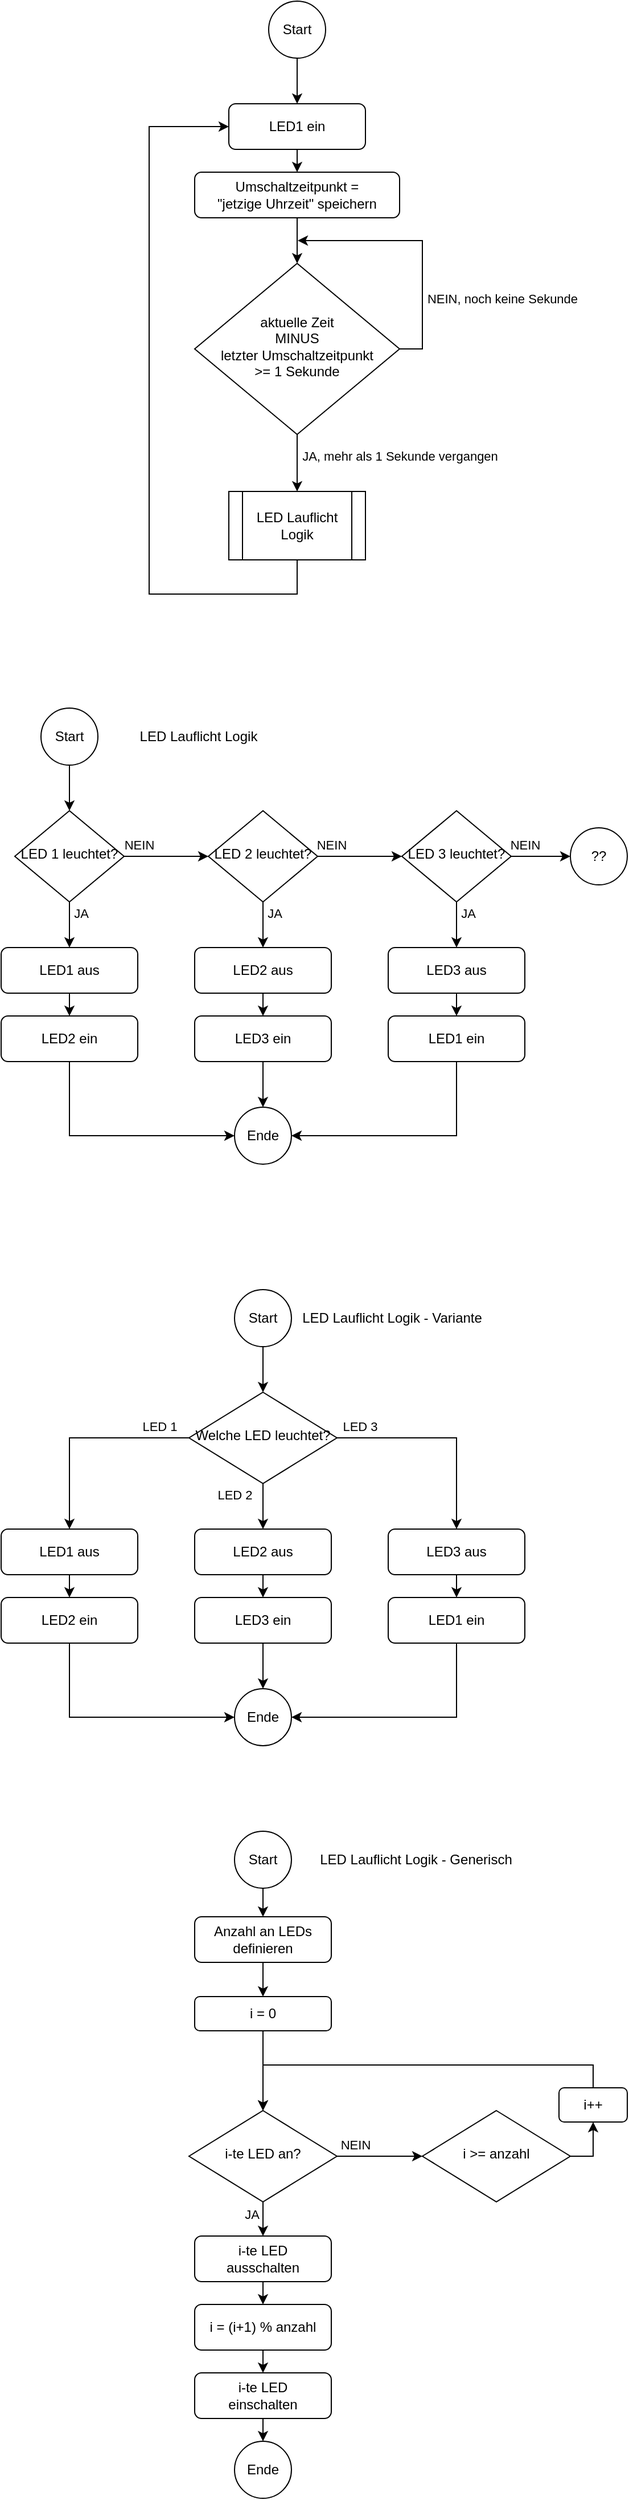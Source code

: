<mxfile version="24.8.6">
  <diagram name="Seite-1" id="oB4hozLXSSNf5-GIPdyU">
    <mxGraphModel dx="2049" dy="2406" grid="1" gridSize="10" guides="1" tooltips="1" connect="1" arrows="1" fold="1" page="1" pageScale="1" pageWidth="827" pageHeight="1169" math="0" shadow="0">
      <root>
        <mxCell id="0" />
        <mxCell id="1" parent="0" />
        <mxCell id="riDQc-6kMv-W7WrPYHvN-23" style="edgeStyle=orthogonalEdgeStyle;rounded=0;orthogonalLoop=1;jettySize=auto;html=1;exitX=0.5;exitY=1;exitDx=0;exitDy=0;entryX=0.5;entryY=0;entryDx=0;entryDy=0;" parent="1" source="riDQc-6kMv-W7WrPYHvN-2" target="riDQc-6kMv-W7WrPYHvN-13" edge="1">
          <mxGeometry relative="1" as="geometry" />
        </mxCell>
        <mxCell id="riDQc-6kMv-W7WrPYHvN-2" value="LED1 ein" style="rounded=1;whiteSpace=wrap;html=1;fontSize=12;glass=0;strokeWidth=1;shadow=0;" parent="1" vertex="1">
          <mxGeometry x="350" y="-990" width="120" height="40" as="geometry" />
        </mxCell>
        <mxCell id="riDQc-6kMv-W7WrPYHvN-20" style="edgeStyle=orthogonalEdgeStyle;rounded=0;orthogonalLoop=1;jettySize=auto;html=1;exitX=1;exitY=0.5;exitDx=0;exitDy=0;" parent="1" source="riDQc-6kMv-W7WrPYHvN-6" edge="1">
          <mxGeometry relative="1" as="geometry">
            <mxPoint x="410" y="-870" as="targetPoint" />
          </mxGeometry>
        </mxCell>
        <mxCell id="riDQc-6kMv-W7WrPYHvN-21" value="NEIN, noch keine Sekunde" style="edgeLabel;html=1;align=center;verticalAlign=middle;resizable=0;points=[];" parent="riDQc-6kMv-W7WrPYHvN-20" vertex="1" connectable="0">
          <mxGeometry x="-0.684" y="-2" relative="1" as="geometry">
            <mxPoint x="68" y="-29" as="offset" />
          </mxGeometry>
        </mxCell>
        <mxCell id="riDQc-6kMv-W7WrPYHvN-6" value="aktuelle Zeit&lt;br&gt;MINUS&lt;br&gt;letzter Umschaltzeitpunkt&lt;br&gt;&amp;gt;= 1 Sekunde" style="rhombus;whiteSpace=wrap;html=1;shadow=0;fontFamily=Helvetica;fontSize=12;align=center;strokeWidth=1;spacing=6;spacingTop=-4;" parent="1" vertex="1">
          <mxGeometry x="320" y="-850" width="180" height="150" as="geometry" />
        </mxCell>
        <mxCell id="riDQc-6kMv-W7WrPYHvN-7" style="edgeStyle=orthogonalEdgeStyle;rounded=0;orthogonalLoop=1;jettySize=auto;html=1;exitX=0.5;exitY=1;exitDx=0;exitDy=0;entryX=0;entryY=0.5;entryDx=0;entryDy=0;" parent="1" source="GBu4zQITVwEYJHnb42AD-1" target="riDQc-6kMv-W7WrPYHvN-2" edge="1">
          <mxGeometry relative="1" as="geometry">
            <Array as="points">
              <mxPoint x="410" y="-560" />
              <mxPoint x="280" y="-560" />
              <mxPoint x="280" y="-970" />
            </Array>
            <mxPoint x="410" y="-610" as="sourcePoint" />
          </mxGeometry>
        </mxCell>
        <mxCell id="riDQc-6kMv-W7WrPYHvN-12" style="edgeStyle=orthogonalEdgeStyle;rounded=0;orthogonalLoop=1;jettySize=auto;html=1;exitX=0.5;exitY=1;exitDx=0;exitDy=0;entryX=0.5;entryY=0;entryDx=0;entryDy=0;" parent="1" source="riDQc-6kMv-W7WrPYHvN-13" target="riDQc-6kMv-W7WrPYHvN-6" edge="1">
          <mxGeometry relative="1" as="geometry" />
        </mxCell>
        <mxCell id="riDQc-6kMv-W7WrPYHvN-13" value="Umschaltzeitpunkt =&lt;br&gt;&quot;jetzige Uhrzeit&quot; speichern" style="rounded=1;whiteSpace=wrap;html=1;fontSize=12;glass=0;strokeWidth=1;shadow=0;" parent="1" vertex="1">
          <mxGeometry x="320" y="-930" width="180" height="40" as="geometry" />
        </mxCell>
        <mxCell id="riDQc-6kMv-W7WrPYHvN-14" style="edgeStyle=orthogonalEdgeStyle;rounded=0;orthogonalLoop=1;jettySize=auto;html=1;exitX=0.5;exitY=1;exitDx=0;exitDy=0;entryX=0.5;entryY=0;entryDx=0;entryDy=0;" parent="1" source="riDQc-6kMv-W7WrPYHvN-15" target="riDQc-6kMv-W7WrPYHvN-2" edge="1">
          <mxGeometry relative="1" as="geometry" />
        </mxCell>
        <mxCell id="riDQc-6kMv-W7WrPYHvN-15" value="&lt;div&gt;Start&lt;/div&gt;" style="ellipse;whiteSpace=wrap;html=1;" parent="1" vertex="1">
          <mxGeometry x="385" y="-1080" width="50" height="50" as="geometry" />
        </mxCell>
        <mxCell id="riDQc-6kMv-W7WrPYHvN-19" value="" style="endArrow=classic;html=1;rounded=0;exitX=0.5;exitY=1;exitDx=0;exitDy=0;entryX=0.5;entryY=0;entryDx=0;entryDy=0;" parent="1" source="riDQc-6kMv-W7WrPYHvN-6" target="GBu4zQITVwEYJHnb42AD-1" edge="1">
          <mxGeometry width="50" height="50" relative="1" as="geometry">
            <mxPoint x="520" y="-670" as="sourcePoint" />
            <mxPoint x="410" y="-650" as="targetPoint" />
          </mxGeometry>
        </mxCell>
        <mxCell id="riDQc-6kMv-W7WrPYHvN-22" value="JA, mehr als 1 Sekunde vergangen" style="edgeLabel;html=1;align=center;verticalAlign=middle;resizable=0;points=[];" parent="riDQc-6kMv-W7WrPYHvN-19" vertex="1" connectable="0">
          <mxGeometry x="-0.244" y="-1" relative="1" as="geometry">
            <mxPoint x="91" as="offset" />
          </mxGeometry>
        </mxCell>
        <mxCell id="GBu4zQITVwEYJHnb42AD-1" value="LED Lauflicht Logik" style="shape=process;whiteSpace=wrap;html=1;backgroundOutline=1;" vertex="1" parent="1">
          <mxGeometry x="350" y="-650" width="120" height="60" as="geometry" />
        </mxCell>
        <mxCell id="GBu4zQITVwEYJHnb42AD-16" style="edgeStyle=orthogonalEdgeStyle;rounded=0;orthogonalLoop=1;jettySize=auto;html=1;exitX=0.5;exitY=1;exitDx=0;exitDy=0;entryX=0.5;entryY=0;entryDx=0;entryDy=0;" edge="1" parent="1" source="GBu4zQITVwEYJHnb42AD-4" target="GBu4zQITVwEYJHnb42AD-15">
          <mxGeometry relative="1" as="geometry" />
        </mxCell>
        <mxCell id="GBu4zQITVwEYJHnb42AD-4" value="LED1 aus" style="rounded=1;whiteSpace=wrap;html=1;fontSize=12;glass=0;strokeWidth=1;shadow=0;" vertex="1" parent="1">
          <mxGeometry x="150" y="-250" width="120" height="40" as="geometry" />
        </mxCell>
        <mxCell id="GBu4zQITVwEYJHnb42AD-30" style="edgeStyle=orthogonalEdgeStyle;rounded=0;orthogonalLoop=1;jettySize=auto;html=1;exitX=1;exitY=0.5;exitDx=0;exitDy=0;" edge="1" parent="1" source="GBu4zQITVwEYJHnb42AD-7" target="GBu4zQITVwEYJHnb42AD-20">
          <mxGeometry relative="1" as="geometry" />
        </mxCell>
        <mxCell id="GBu4zQITVwEYJHnb42AD-32" value="NEIN" style="edgeLabel;html=1;align=center;verticalAlign=middle;resizable=0;points=[];" vertex="1" connectable="0" parent="GBu4zQITVwEYJHnb42AD-30">
          <mxGeometry x="-0.692" y="1" relative="1" as="geometry">
            <mxPoint x="1" y="-9" as="offset" />
          </mxGeometry>
        </mxCell>
        <mxCell id="GBu4zQITVwEYJHnb42AD-7" value="LED 1 leuchtet?" style="rhombus;whiteSpace=wrap;html=1;shadow=0;fontFamily=Helvetica;fontSize=12;align=center;strokeWidth=1;spacing=6;spacingTop=-4;" vertex="1" parent="1">
          <mxGeometry x="162" y="-370" width="96" height="80" as="geometry" />
        </mxCell>
        <mxCell id="GBu4zQITVwEYJHnb42AD-17" style="edgeStyle=orthogonalEdgeStyle;rounded=0;orthogonalLoop=1;jettySize=auto;html=1;exitX=0.5;exitY=1;exitDx=0;exitDy=0;entryX=0.5;entryY=0;entryDx=0;entryDy=0;" edge="1" parent="1" source="GBu4zQITVwEYJHnb42AD-11" target="GBu4zQITVwEYJHnb42AD-7">
          <mxGeometry relative="1" as="geometry" />
        </mxCell>
        <mxCell id="GBu4zQITVwEYJHnb42AD-11" value="&lt;div&gt;Start&lt;/div&gt;" style="ellipse;whiteSpace=wrap;html=1;" vertex="1" parent="1">
          <mxGeometry x="185" y="-460" width="50" height="50" as="geometry" />
        </mxCell>
        <mxCell id="GBu4zQITVwEYJHnb42AD-12" value="" style="endArrow=classic;html=1;rounded=0;exitX=0.5;exitY=1;exitDx=0;exitDy=0;entryX=0.5;entryY=0;entryDx=0;entryDy=0;" edge="1" source="GBu4zQITVwEYJHnb42AD-7" parent="1" target="GBu4zQITVwEYJHnb42AD-4">
          <mxGeometry width="50" height="50" relative="1" as="geometry">
            <mxPoint x="320" y="-210" as="sourcePoint" />
            <mxPoint x="210" y="-250" as="targetPoint" />
          </mxGeometry>
        </mxCell>
        <mxCell id="GBu4zQITVwEYJHnb42AD-13" value="JA" style="edgeLabel;html=1;align=center;verticalAlign=middle;resizable=0;points=[];" vertex="1" connectable="0" parent="GBu4zQITVwEYJHnb42AD-12">
          <mxGeometry x="-0.244" y="-1" relative="1" as="geometry">
            <mxPoint x="11" y="-5" as="offset" />
          </mxGeometry>
        </mxCell>
        <mxCell id="GBu4zQITVwEYJHnb42AD-38" style="edgeStyle=orthogonalEdgeStyle;rounded=0;orthogonalLoop=1;jettySize=auto;html=1;exitX=0.5;exitY=1;exitDx=0;exitDy=0;entryX=0;entryY=0.5;entryDx=0;entryDy=0;" edge="1" parent="1" source="GBu4zQITVwEYJHnb42AD-15" target="GBu4zQITVwEYJHnb42AD-37">
          <mxGeometry relative="1" as="geometry" />
        </mxCell>
        <mxCell id="GBu4zQITVwEYJHnb42AD-15" value="LED2 ein" style="rounded=1;whiteSpace=wrap;html=1;fontSize=12;glass=0;strokeWidth=1;shadow=0;" vertex="1" parent="1">
          <mxGeometry x="150" y="-190" width="120" height="40" as="geometry" />
        </mxCell>
        <mxCell id="GBu4zQITVwEYJHnb42AD-18" style="edgeStyle=orthogonalEdgeStyle;rounded=0;orthogonalLoop=1;jettySize=auto;html=1;exitX=0.5;exitY=1;exitDx=0;exitDy=0;entryX=0.5;entryY=0;entryDx=0;entryDy=0;" edge="1" source="GBu4zQITVwEYJHnb42AD-19" target="GBu4zQITVwEYJHnb42AD-23" parent="1">
          <mxGeometry relative="1" as="geometry" />
        </mxCell>
        <mxCell id="GBu4zQITVwEYJHnb42AD-19" value="LED2 aus" style="rounded=1;whiteSpace=wrap;html=1;fontSize=12;glass=0;strokeWidth=1;shadow=0;" vertex="1" parent="1">
          <mxGeometry x="320" y="-250" width="120" height="40" as="geometry" />
        </mxCell>
        <mxCell id="GBu4zQITVwEYJHnb42AD-31" style="edgeStyle=orthogonalEdgeStyle;rounded=0;orthogonalLoop=1;jettySize=auto;html=1;exitX=1;exitY=0.5;exitDx=0;exitDy=0;entryX=0;entryY=0.5;entryDx=0;entryDy=0;" edge="1" parent="1" source="GBu4zQITVwEYJHnb42AD-20" target="GBu4zQITVwEYJHnb42AD-26">
          <mxGeometry relative="1" as="geometry" />
        </mxCell>
        <mxCell id="GBu4zQITVwEYJHnb42AD-33" value="NEIN" style="edgeLabel;html=1;align=center;verticalAlign=middle;resizable=0;points=[];" vertex="1" connectable="0" parent="GBu4zQITVwEYJHnb42AD-31">
          <mxGeometry x="-0.255" y="1" relative="1" as="geometry">
            <mxPoint x="-16" y="-9" as="offset" />
          </mxGeometry>
        </mxCell>
        <mxCell id="GBu4zQITVwEYJHnb42AD-20" value="LED 2 leuchtet?" style="rhombus;whiteSpace=wrap;html=1;shadow=0;fontFamily=Helvetica;fontSize=12;align=center;strokeWidth=1;spacing=6;spacingTop=-4;" vertex="1" parent="1">
          <mxGeometry x="332" y="-370" width="96" height="80" as="geometry" />
        </mxCell>
        <mxCell id="GBu4zQITVwEYJHnb42AD-21" value="" style="endArrow=classic;html=1;rounded=0;exitX=0.5;exitY=1;exitDx=0;exitDy=0;entryX=0.5;entryY=0;entryDx=0;entryDy=0;" edge="1" source="GBu4zQITVwEYJHnb42AD-20" target="GBu4zQITVwEYJHnb42AD-19" parent="1">
          <mxGeometry width="50" height="50" relative="1" as="geometry">
            <mxPoint x="490" y="-210" as="sourcePoint" />
            <mxPoint x="380" y="-250" as="targetPoint" />
          </mxGeometry>
        </mxCell>
        <mxCell id="GBu4zQITVwEYJHnb42AD-22" value="JA" style="edgeLabel;html=1;align=center;verticalAlign=middle;resizable=0;points=[];" vertex="1" connectable="0" parent="GBu4zQITVwEYJHnb42AD-21">
          <mxGeometry x="-0.244" y="-1" relative="1" as="geometry">
            <mxPoint x="11" y="-5" as="offset" />
          </mxGeometry>
        </mxCell>
        <mxCell id="GBu4zQITVwEYJHnb42AD-39" style="edgeStyle=orthogonalEdgeStyle;rounded=0;orthogonalLoop=1;jettySize=auto;html=1;exitX=0.5;exitY=1;exitDx=0;exitDy=0;entryX=0.5;entryY=0;entryDx=0;entryDy=0;" edge="1" parent="1" source="GBu4zQITVwEYJHnb42AD-23" target="GBu4zQITVwEYJHnb42AD-37">
          <mxGeometry relative="1" as="geometry" />
        </mxCell>
        <mxCell id="GBu4zQITVwEYJHnb42AD-23" value="LED3 ein" style="rounded=1;whiteSpace=wrap;html=1;fontSize=12;glass=0;strokeWidth=1;shadow=0;" vertex="1" parent="1">
          <mxGeometry x="320" y="-190" width="120" height="40" as="geometry" />
        </mxCell>
        <mxCell id="GBu4zQITVwEYJHnb42AD-24" style="edgeStyle=orthogonalEdgeStyle;rounded=0;orthogonalLoop=1;jettySize=auto;html=1;exitX=0.5;exitY=1;exitDx=0;exitDy=0;entryX=0.5;entryY=0;entryDx=0;entryDy=0;" edge="1" source="GBu4zQITVwEYJHnb42AD-25" target="GBu4zQITVwEYJHnb42AD-29" parent="1">
          <mxGeometry relative="1" as="geometry" />
        </mxCell>
        <mxCell id="GBu4zQITVwEYJHnb42AD-25" value="LED3 aus" style="rounded=1;whiteSpace=wrap;html=1;fontSize=12;glass=0;strokeWidth=1;shadow=0;" vertex="1" parent="1">
          <mxGeometry x="490" y="-250" width="120" height="40" as="geometry" />
        </mxCell>
        <mxCell id="GBu4zQITVwEYJHnb42AD-34" style="edgeStyle=orthogonalEdgeStyle;rounded=0;orthogonalLoop=1;jettySize=auto;html=1;exitX=1;exitY=0.5;exitDx=0;exitDy=0;entryX=0;entryY=0.5;entryDx=0;entryDy=0;" edge="1" parent="1" source="GBu4zQITVwEYJHnb42AD-26" target="GBu4zQITVwEYJHnb42AD-36">
          <mxGeometry relative="1" as="geometry">
            <mxPoint x="650" y="-330.048" as="targetPoint" />
          </mxGeometry>
        </mxCell>
        <mxCell id="GBu4zQITVwEYJHnb42AD-35" value="NEIN" style="edgeLabel;html=1;align=center;verticalAlign=middle;resizable=0;points=[];" vertex="1" connectable="0" parent="GBu4zQITVwEYJHnb42AD-34">
          <mxGeometry x="-0.367" y="2" relative="1" as="geometry">
            <mxPoint x="-5" y="-8" as="offset" />
          </mxGeometry>
        </mxCell>
        <mxCell id="GBu4zQITVwEYJHnb42AD-26" value="LED 3 leuchtet?" style="rhombus;whiteSpace=wrap;html=1;shadow=0;fontFamily=Helvetica;fontSize=12;align=center;strokeWidth=1;spacing=6;spacingTop=-4;" vertex="1" parent="1">
          <mxGeometry x="502" y="-370" width="96" height="80" as="geometry" />
        </mxCell>
        <mxCell id="GBu4zQITVwEYJHnb42AD-27" value="" style="endArrow=classic;html=1;rounded=0;exitX=0.5;exitY=1;exitDx=0;exitDy=0;entryX=0.5;entryY=0;entryDx=0;entryDy=0;" edge="1" source="GBu4zQITVwEYJHnb42AD-26" target="GBu4zQITVwEYJHnb42AD-25" parent="1">
          <mxGeometry width="50" height="50" relative="1" as="geometry">
            <mxPoint x="660" y="-210" as="sourcePoint" />
            <mxPoint x="550" y="-250" as="targetPoint" />
          </mxGeometry>
        </mxCell>
        <mxCell id="GBu4zQITVwEYJHnb42AD-28" value="JA" style="edgeLabel;html=1;align=center;verticalAlign=middle;resizable=0;points=[];" vertex="1" connectable="0" parent="GBu4zQITVwEYJHnb42AD-27">
          <mxGeometry x="-0.244" y="-1" relative="1" as="geometry">
            <mxPoint x="11" y="-5" as="offset" />
          </mxGeometry>
        </mxCell>
        <mxCell id="GBu4zQITVwEYJHnb42AD-40" style="edgeStyle=orthogonalEdgeStyle;rounded=0;orthogonalLoop=1;jettySize=auto;html=1;exitX=0.5;exitY=1;exitDx=0;exitDy=0;entryX=1;entryY=0.5;entryDx=0;entryDy=0;" edge="1" parent="1" source="GBu4zQITVwEYJHnb42AD-29" target="GBu4zQITVwEYJHnb42AD-37">
          <mxGeometry relative="1" as="geometry" />
        </mxCell>
        <mxCell id="GBu4zQITVwEYJHnb42AD-29" value="LED1 ein" style="rounded=1;whiteSpace=wrap;html=1;fontSize=12;glass=0;strokeWidth=1;shadow=0;" vertex="1" parent="1">
          <mxGeometry x="490" y="-190" width="120" height="40" as="geometry" />
        </mxCell>
        <mxCell id="GBu4zQITVwEYJHnb42AD-36" value="??" style="ellipse;whiteSpace=wrap;html=1;" vertex="1" parent="1">
          <mxGeometry x="650" y="-355" width="50" height="50" as="geometry" />
        </mxCell>
        <mxCell id="GBu4zQITVwEYJHnb42AD-37" value="Ende" style="ellipse;whiteSpace=wrap;html=1;" vertex="1" parent="1">
          <mxGeometry x="355" y="-110" width="50" height="50" as="geometry" />
        </mxCell>
        <mxCell id="GBu4zQITVwEYJHnb42AD-41" value="LED Lauflicht Logik" style="text;html=1;align=center;verticalAlign=middle;resizable=0;points=[];autosize=1;strokeColor=none;fillColor=none;" vertex="1" parent="1">
          <mxGeometry x="258" y="-450" width="130" height="30" as="geometry" />
        </mxCell>
        <mxCell id="GBu4zQITVwEYJHnb42AD-42" style="edgeStyle=orthogonalEdgeStyle;rounded=0;orthogonalLoop=1;jettySize=auto;html=1;exitX=0.5;exitY=1;exitDx=0;exitDy=0;entryX=0.5;entryY=0;entryDx=0;entryDy=0;" edge="1" source="GBu4zQITVwEYJHnb42AD-43" target="GBu4zQITVwEYJHnb42AD-52" parent="1">
          <mxGeometry relative="1" as="geometry" />
        </mxCell>
        <mxCell id="GBu4zQITVwEYJHnb42AD-43" value="LED1 aus" style="rounded=1;whiteSpace=wrap;html=1;fontSize=12;glass=0;strokeWidth=1;shadow=0;" vertex="1" parent="1">
          <mxGeometry x="150" y="260" width="120" height="40" as="geometry" />
        </mxCell>
        <mxCell id="GBu4zQITVwEYJHnb42AD-47" style="edgeStyle=orthogonalEdgeStyle;rounded=0;orthogonalLoop=1;jettySize=auto;html=1;exitX=0.5;exitY=1;exitDx=0;exitDy=0;entryX=0.5;entryY=0;entryDx=0;entryDy=0;" edge="1" source="GBu4zQITVwEYJHnb42AD-48" target="GBu4zQITVwEYJHnb42AD-57" parent="1">
          <mxGeometry relative="1" as="geometry" />
        </mxCell>
        <mxCell id="GBu4zQITVwEYJHnb42AD-48" value="&lt;div&gt;Start&lt;/div&gt;" style="ellipse;whiteSpace=wrap;html=1;" vertex="1" parent="1">
          <mxGeometry x="355" y="50" width="50" height="50" as="geometry" />
        </mxCell>
        <mxCell id="GBu4zQITVwEYJHnb42AD-51" style="edgeStyle=orthogonalEdgeStyle;rounded=0;orthogonalLoop=1;jettySize=auto;html=1;exitX=0.5;exitY=1;exitDx=0;exitDy=0;entryX=0;entryY=0.5;entryDx=0;entryDy=0;" edge="1" source="GBu4zQITVwEYJHnb42AD-52" target="GBu4zQITVwEYJHnb42AD-72" parent="1">
          <mxGeometry relative="1" as="geometry" />
        </mxCell>
        <mxCell id="GBu4zQITVwEYJHnb42AD-52" value="LED2 ein" style="rounded=1;whiteSpace=wrap;html=1;fontSize=12;glass=0;strokeWidth=1;shadow=0;" vertex="1" parent="1">
          <mxGeometry x="150" y="320" width="120" height="40" as="geometry" />
        </mxCell>
        <mxCell id="GBu4zQITVwEYJHnb42AD-53" style="edgeStyle=orthogonalEdgeStyle;rounded=0;orthogonalLoop=1;jettySize=auto;html=1;exitX=0.5;exitY=1;exitDx=0;exitDy=0;entryX=0.5;entryY=0;entryDx=0;entryDy=0;" edge="1" source="GBu4zQITVwEYJHnb42AD-54" target="GBu4zQITVwEYJHnb42AD-61" parent="1">
          <mxGeometry relative="1" as="geometry" />
        </mxCell>
        <mxCell id="GBu4zQITVwEYJHnb42AD-54" value="LED2 aus" style="rounded=1;whiteSpace=wrap;html=1;fontSize=12;glass=0;strokeWidth=1;shadow=0;" vertex="1" parent="1">
          <mxGeometry x="320" y="260" width="120" height="40" as="geometry" />
        </mxCell>
        <mxCell id="GBu4zQITVwEYJHnb42AD-55" style="edgeStyle=orthogonalEdgeStyle;rounded=0;orthogonalLoop=1;jettySize=auto;html=1;exitX=1;exitY=0.5;exitDx=0;exitDy=0;entryX=0.5;entryY=0;entryDx=0;entryDy=0;" edge="1" source="GBu4zQITVwEYJHnb42AD-57" target="GBu4zQITVwEYJHnb42AD-63" parent="1">
          <mxGeometry relative="1" as="geometry">
            <mxPoint x="502" y="180" as="targetPoint" />
          </mxGeometry>
        </mxCell>
        <mxCell id="GBu4zQITVwEYJHnb42AD-56" value="LED 3" style="edgeLabel;html=1;align=center;verticalAlign=middle;resizable=0;points=[];" vertex="1" connectable="0" parent="GBu4zQITVwEYJHnb42AD-55">
          <mxGeometry x="-0.255" y="1" relative="1" as="geometry">
            <mxPoint x="-49" y="-9" as="offset" />
          </mxGeometry>
        </mxCell>
        <mxCell id="GBu4zQITVwEYJHnb42AD-74" style="edgeStyle=orthogonalEdgeStyle;rounded=0;orthogonalLoop=1;jettySize=auto;html=1;exitX=0;exitY=0.5;exitDx=0;exitDy=0;entryX=0.5;entryY=0;entryDx=0;entryDy=0;" edge="1" parent="1" source="GBu4zQITVwEYJHnb42AD-57" target="GBu4zQITVwEYJHnb42AD-43">
          <mxGeometry relative="1" as="geometry" />
        </mxCell>
        <mxCell id="GBu4zQITVwEYJHnb42AD-75" value="LED 1" style="edgeLabel;html=1;align=center;verticalAlign=middle;resizable=0;points=[];" vertex="1" connectable="0" parent="GBu4zQITVwEYJHnb42AD-74">
          <mxGeometry x="-0.721" y="1" relative="1" as="geometry">
            <mxPoint y="-11" as="offset" />
          </mxGeometry>
        </mxCell>
        <mxCell id="GBu4zQITVwEYJHnb42AD-57" value="Welche LED leuchtet?" style="rhombus;whiteSpace=wrap;html=1;shadow=0;fontFamily=Helvetica;fontSize=12;align=center;strokeWidth=1;spacing=6;spacingTop=-4;" vertex="1" parent="1">
          <mxGeometry x="315" y="140" width="130" height="80" as="geometry" />
        </mxCell>
        <mxCell id="GBu4zQITVwEYJHnb42AD-58" value="" style="endArrow=classic;html=1;rounded=0;exitX=0.5;exitY=1;exitDx=0;exitDy=0;entryX=0.5;entryY=0;entryDx=0;entryDy=0;" edge="1" source="GBu4zQITVwEYJHnb42AD-57" target="GBu4zQITVwEYJHnb42AD-54" parent="1">
          <mxGeometry width="50" height="50" relative="1" as="geometry">
            <mxPoint x="490" y="300" as="sourcePoint" />
            <mxPoint x="380" y="260" as="targetPoint" />
          </mxGeometry>
        </mxCell>
        <mxCell id="GBu4zQITVwEYJHnb42AD-59" value="LED 2" style="edgeLabel;html=1;align=center;verticalAlign=middle;resizable=0;points=[];" vertex="1" connectable="0" parent="GBu4zQITVwEYJHnb42AD-58">
          <mxGeometry x="-0.244" y="-1" relative="1" as="geometry">
            <mxPoint x="-24" y="-5" as="offset" />
          </mxGeometry>
        </mxCell>
        <mxCell id="GBu4zQITVwEYJHnb42AD-60" style="edgeStyle=orthogonalEdgeStyle;rounded=0;orthogonalLoop=1;jettySize=auto;html=1;exitX=0.5;exitY=1;exitDx=0;exitDy=0;entryX=0.5;entryY=0;entryDx=0;entryDy=0;" edge="1" source="GBu4zQITVwEYJHnb42AD-61" target="GBu4zQITVwEYJHnb42AD-72" parent="1">
          <mxGeometry relative="1" as="geometry" />
        </mxCell>
        <mxCell id="GBu4zQITVwEYJHnb42AD-61" value="LED3 ein" style="rounded=1;whiteSpace=wrap;html=1;fontSize=12;glass=0;strokeWidth=1;shadow=0;" vertex="1" parent="1">
          <mxGeometry x="320" y="320" width="120" height="40" as="geometry" />
        </mxCell>
        <mxCell id="GBu4zQITVwEYJHnb42AD-62" style="edgeStyle=orthogonalEdgeStyle;rounded=0;orthogonalLoop=1;jettySize=auto;html=1;exitX=0.5;exitY=1;exitDx=0;exitDy=0;entryX=0.5;entryY=0;entryDx=0;entryDy=0;" edge="1" source="GBu4zQITVwEYJHnb42AD-63" target="GBu4zQITVwEYJHnb42AD-70" parent="1">
          <mxGeometry relative="1" as="geometry" />
        </mxCell>
        <mxCell id="GBu4zQITVwEYJHnb42AD-63" value="LED3 aus" style="rounded=1;whiteSpace=wrap;html=1;fontSize=12;glass=0;strokeWidth=1;shadow=0;" vertex="1" parent="1">
          <mxGeometry x="490" y="260" width="120" height="40" as="geometry" />
        </mxCell>
        <mxCell id="GBu4zQITVwEYJHnb42AD-69" style="edgeStyle=orthogonalEdgeStyle;rounded=0;orthogonalLoop=1;jettySize=auto;html=1;exitX=0.5;exitY=1;exitDx=0;exitDy=0;entryX=1;entryY=0.5;entryDx=0;entryDy=0;" edge="1" source="GBu4zQITVwEYJHnb42AD-70" target="GBu4zQITVwEYJHnb42AD-72" parent="1">
          <mxGeometry relative="1" as="geometry" />
        </mxCell>
        <mxCell id="GBu4zQITVwEYJHnb42AD-70" value="LED1 ein" style="rounded=1;whiteSpace=wrap;html=1;fontSize=12;glass=0;strokeWidth=1;shadow=0;" vertex="1" parent="1">
          <mxGeometry x="490" y="320" width="120" height="40" as="geometry" />
        </mxCell>
        <mxCell id="GBu4zQITVwEYJHnb42AD-72" value="Ende" style="ellipse;whiteSpace=wrap;html=1;" vertex="1" parent="1">
          <mxGeometry x="355" y="400" width="50" height="50" as="geometry" />
        </mxCell>
        <mxCell id="GBu4zQITVwEYJHnb42AD-73" value="LED Lauflicht Logik - Variante" style="text;html=1;align=center;verticalAlign=middle;resizable=0;points=[];autosize=1;strokeColor=none;fillColor=none;" vertex="1" parent="1">
          <mxGeometry x="403" y="60" width="180" height="30" as="geometry" />
        </mxCell>
        <mxCell id="GBu4zQITVwEYJHnb42AD-78" style="edgeStyle=orthogonalEdgeStyle;rounded=0;orthogonalLoop=1;jettySize=auto;html=1;exitX=0.5;exitY=1;exitDx=0;exitDy=0;entryX=0.5;entryY=0;entryDx=0;entryDy=0;" edge="1" source="GBu4zQITVwEYJHnb42AD-79" target="GBu4zQITVwEYJHnb42AD-99" parent="1">
          <mxGeometry relative="1" as="geometry" />
        </mxCell>
        <mxCell id="GBu4zQITVwEYJHnb42AD-79" value="&lt;div&gt;Start&lt;/div&gt;" style="ellipse;whiteSpace=wrap;html=1;" vertex="1" parent="1">
          <mxGeometry x="355" y="525" width="50" height="50" as="geometry" />
        </mxCell>
        <mxCell id="GBu4zQITVwEYJHnb42AD-82" style="edgeStyle=orthogonalEdgeStyle;rounded=0;orthogonalLoop=1;jettySize=auto;html=1;exitX=0.5;exitY=1;exitDx=0;exitDy=0;entryX=0.5;entryY=0;entryDx=0;entryDy=0;" edge="1" source="GBu4zQITVwEYJHnb42AD-106" target="GBu4zQITVwEYJHnb42AD-92" parent="1">
          <mxGeometry relative="1" as="geometry" />
        </mxCell>
        <mxCell id="GBu4zQITVwEYJHnb42AD-83" value="i-te LED&lt;br&gt;ausschalten" style="rounded=1;whiteSpace=wrap;html=1;fontSize=12;glass=0;strokeWidth=1;shadow=0;" vertex="1" parent="1">
          <mxGeometry x="320" y="880" width="120" height="40" as="geometry" />
        </mxCell>
        <mxCell id="GBu4zQITVwEYJHnb42AD-84" style="edgeStyle=orthogonalEdgeStyle;rounded=0;orthogonalLoop=1;jettySize=auto;html=1;exitX=1;exitY=0.5;exitDx=0;exitDy=0;entryX=0;entryY=0.5;entryDx=0;entryDy=0;" edge="1" source="GBu4zQITVwEYJHnb42AD-88" target="GBu4zQITVwEYJHnb42AD-108" parent="1">
          <mxGeometry relative="1" as="geometry">
            <mxPoint x="502" y="840" as="targetPoint" />
          </mxGeometry>
        </mxCell>
        <mxCell id="GBu4zQITVwEYJHnb42AD-109" value="NEIN" style="edgeLabel;html=1;align=center;verticalAlign=middle;resizable=0;points=[];" vertex="1" connectable="0" parent="GBu4zQITVwEYJHnb42AD-84">
          <mxGeometry x="-0.316" relative="1" as="geometry">
            <mxPoint x="-10" y="-10" as="offset" />
          </mxGeometry>
        </mxCell>
        <mxCell id="GBu4zQITVwEYJHnb42AD-88" value="i-te LED an?" style="rhombus;whiteSpace=wrap;html=1;shadow=0;fontFamily=Helvetica;fontSize=12;align=center;strokeWidth=1;spacing=6;spacingTop=-4;" vertex="1" parent="1">
          <mxGeometry x="315" y="770" width="130" height="80" as="geometry" />
        </mxCell>
        <mxCell id="GBu4zQITVwEYJHnb42AD-89" value="" style="endArrow=classic;html=1;rounded=0;exitX=0.5;exitY=1;exitDx=0;exitDy=0;entryX=0.5;entryY=0;entryDx=0;entryDy=0;" edge="1" source="GBu4zQITVwEYJHnb42AD-88" target="GBu4zQITVwEYJHnb42AD-83" parent="1">
          <mxGeometry width="50" height="50" relative="1" as="geometry">
            <mxPoint x="490" y="960" as="sourcePoint" />
            <mxPoint x="380" y="920" as="targetPoint" />
          </mxGeometry>
        </mxCell>
        <mxCell id="GBu4zQITVwEYJHnb42AD-90" value="JA" style="edgeLabel;html=1;align=center;verticalAlign=middle;resizable=0;points=[];" vertex="1" connectable="0" parent="GBu4zQITVwEYJHnb42AD-89">
          <mxGeometry x="-0.244" y="-1" relative="1" as="geometry">
            <mxPoint x="-9" y="-1" as="offset" />
          </mxGeometry>
        </mxCell>
        <mxCell id="GBu4zQITVwEYJHnb42AD-91" style="edgeStyle=orthogonalEdgeStyle;rounded=0;orthogonalLoop=1;jettySize=auto;html=1;exitX=0.5;exitY=1;exitDx=0;exitDy=0;entryX=0.5;entryY=0;entryDx=0;entryDy=0;" edge="1" source="GBu4zQITVwEYJHnb42AD-92" target="GBu4zQITVwEYJHnb42AD-97" parent="1">
          <mxGeometry relative="1" as="geometry" />
        </mxCell>
        <mxCell id="GBu4zQITVwEYJHnb42AD-92" value="&lt;div&gt;i-te LED&lt;/div&gt;&lt;div&gt;einschalten&lt;/div&gt;" style="rounded=1;whiteSpace=wrap;html=1;fontSize=12;glass=0;strokeWidth=1;shadow=0;" vertex="1" parent="1">
          <mxGeometry x="320" y="1000" width="120" height="40" as="geometry" />
        </mxCell>
        <mxCell id="GBu4zQITVwEYJHnb42AD-97" value="Ende" style="ellipse;whiteSpace=wrap;html=1;" vertex="1" parent="1">
          <mxGeometry x="355" y="1060" width="50" height="50" as="geometry" />
        </mxCell>
        <mxCell id="GBu4zQITVwEYJHnb42AD-98" value="LED Lauflicht Logik - Generisch" style="text;html=1;align=center;verticalAlign=middle;resizable=0;points=[];autosize=1;strokeColor=none;fillColor=none;" vertex="1" parent="1">
          <mxGeometry x="414" y="535" width="200" height="30" as="geometry" />
        </mxCell>
        <mxCell id="GBu4zQITVwEYJHnb42AD-100" style="edgeStyle=orthogonalEdgeStyle;rounded=0;orthogonalLoop=1;jettySize=auto;html=1;exitX=0.5;exitY=1;exitDx=0;exitDy=0;entryX=0.5;entryY=0;entryDx=0;entryDy=0;" edge="1" parent="1" source="GBu4zQITVwEYJHnb42AD-99" target="GBu4zQITVwEYJHnb42AD-101">
          <mxGeometry relative="1" as="geometry" />
        </mxCell>
        <mxCell id="GBu4zQITVwEYJHnb42AD-99" value="Anzahl an LEDs definieren" style="rounded=1;whiteSpace=wrap;html=1;fontSize=12;glass=0;strokeWidth=1;shadow=0;" vertex="1" parent="1">
          <mxGeometry x="320" y="600" width="120" height="40" as="geometry" />
        </mxCell>
        <mxCell id="GBu4zQITVwEYJHnb42AD-102" style="edgeStyle=orthogonalEdgeStyle;rounded=0;orthogonalLoop=1;jettySize=auto;html=1;exitX=0.5;exitY=1;exitDx=0;exitDy=0;entryX=0.5;entryY=0;entryDx=0;entryDy=0;" edge="1" parent="1" source="GBu4zQITVwEYJHnb42AD-101" target="GBu4zQITVwEYJHnb42AD-88">
          <mxGeometry relative="1" as="geometry">
            <mxPoint x="380" y="710" as="targetPoint" />
          </mxGeometry>
        </mxCell>
        <mxCell id="GBu4zQITVwEYJHnb42AD-101" value="i = 0" style="rounded=1;whiteSpace=wrap;html=1;fontSize=12;glass=0;strokeWidth=1;shadow=0;" vertex="1" parent="1">
          <mxGeometry x="320" y="670" width="120" height="30" as="geometry" />
        </mxCell>
        <mxCell id="GBu4zQITVwEYJHnb42AD-107" value="" style="edgeStyle=orthogonalEdgeStyle;rounded=0;orthogonalLoop=1;jettySize=auto;html=1;exitX=0.5;exitY=1;exitDx=0;exitDy=0;entryX=0.5;entryY=0;entryDx=0;entryDy=0;" edge="1" parent="1" source="GBu4zQITVwEYJHnb42AD-83" target="GBu4zQITVwEYJHnb42AD-106">
          <mxGeometry relative="1" as="geometry">
            <mxPoint x="380" y="920" as="sourcePoint" />
            <mxPoint x="380" y="980" as="targetPoint" />
          </mxGeometry>
        </mxCell>
        <mxCell id="GBu4zQITVwEYJHnb42AD-106" value="i = (i+1) % anzahl" style="rounded=1;whiteSpace=wrap;html=1;fontSize=12;glass=0;strokeWidth=1;shadow=0;" vertex="1" parent="1">
          <mxGeometry x="320" y="940" width="120" height="40" as="geometry" />
        </mxCell>
        <mxCell id="GBu4zQITVwEYJHnb42AD-110" style="edgeStyle=orthogonalEdgeStyle;rounded=0;orthogonalLoop=1;jettySize=auto;html=1;exitX=1;exitY=0.5;exitDx=0;exitDy=0;entryX=0.5;entryY=1;entryDx=0;entryDy=0;" edge="1" parent="1" source="GBu4zQITVwEYJHnb42AD-108" target="GBu4zQITVwEYJHnb42AD-111">
          <mxGeometry relative="1" as="geometry">
            <mxPoint x="670" y="760" as="targetPoint" />
          </mxGeometry>
        </mxCell>
        <mxCell id="GBu4zQITVwEYJHnb42AD-108" value="i &amp;gt;= anzahl" style="rhombus;whiteSpace=wrap;html=1;shadow=0;fontFamily=Helvetica;fontSize=12;align=center;strokeWidth=1;spacing=6;spacingTop=-4;" vertex="1" parent="1">
          <mxGeometry x="520" y="770" width="130" height="80" as="geometry" />
        </mxCell>
        <mxCell id="GBu4zQITVwEYJHnb42AD-114" style="edgeStyle=orthogonalEdgeStyle;rounded=0;orthogonalLoop=1;jettySize=auto;html=1;exitX=0.5;exitY=0;exitDx=0;exitDy=0;entryX=0.5;entryY=0;entryDx=0;entryDy=0;" edge="1" parent="1" source="GBu4zQITVwEYJHnb42AD-111" target="GBu4zQITVwEYJHnb42AD-88">
          <mxGeometry relative="1" as="geometry" />
        </mxCell>
        <mxCell id="GBu4zQITVwEYJHnb42AD-111" value="i++" style="rounded=1;whiteSpace=wrap;html=1;fontSize=12;glass=0;strokeWidth=1;shadow=0;" vertex="1" parent="1">
          <mxGeometry x="640" y="750" width="60" height="30" as="geometry" />
        </mxCell>
      </root>
    </mxGraphModel>
  </diagram>
</mxfile>
